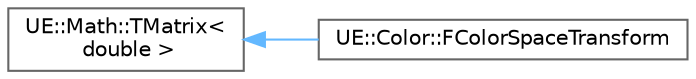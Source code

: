 digraph "Graphical Class Hierarchy"
{
 // INTERACTIVE_SVG=YES
 // LATEX_PDF_SIZE
  bgcolor="transparent";
  edge [fontname=Helvetica,fontsize=10,labelfontname=Helvetica,labelfontsize=10];
  node [fontname=Helvetica,fontsize=10,shape=box,height=0.2,width=0.4];
  rankdir="LR";
  Node0 [id="Node000000",label="UE::Math::TMatrix\<\l double \>",height=0.2,width=0.4,color="grey40", fillcolor="white", style="filled",URL="$d6/d69/structUE_1_1Math_1_1TMatrix.html",tooltip=" "];
  Node0 -> Node1 [id="edge9388_Node000000_Node000001",dir="back",color="steelblue1",style="solid",tooltip=" "];
  Node1 [id="Node000001",label="UE::Color::FColorSpaceTransform",height=0.2,width=0.4,color="grey40", fillcolor="white", style="filled",URL="$df/d62/structUE_1_1Color_1_1FColorSpaceTransform.html",tooltip=" "];
}
